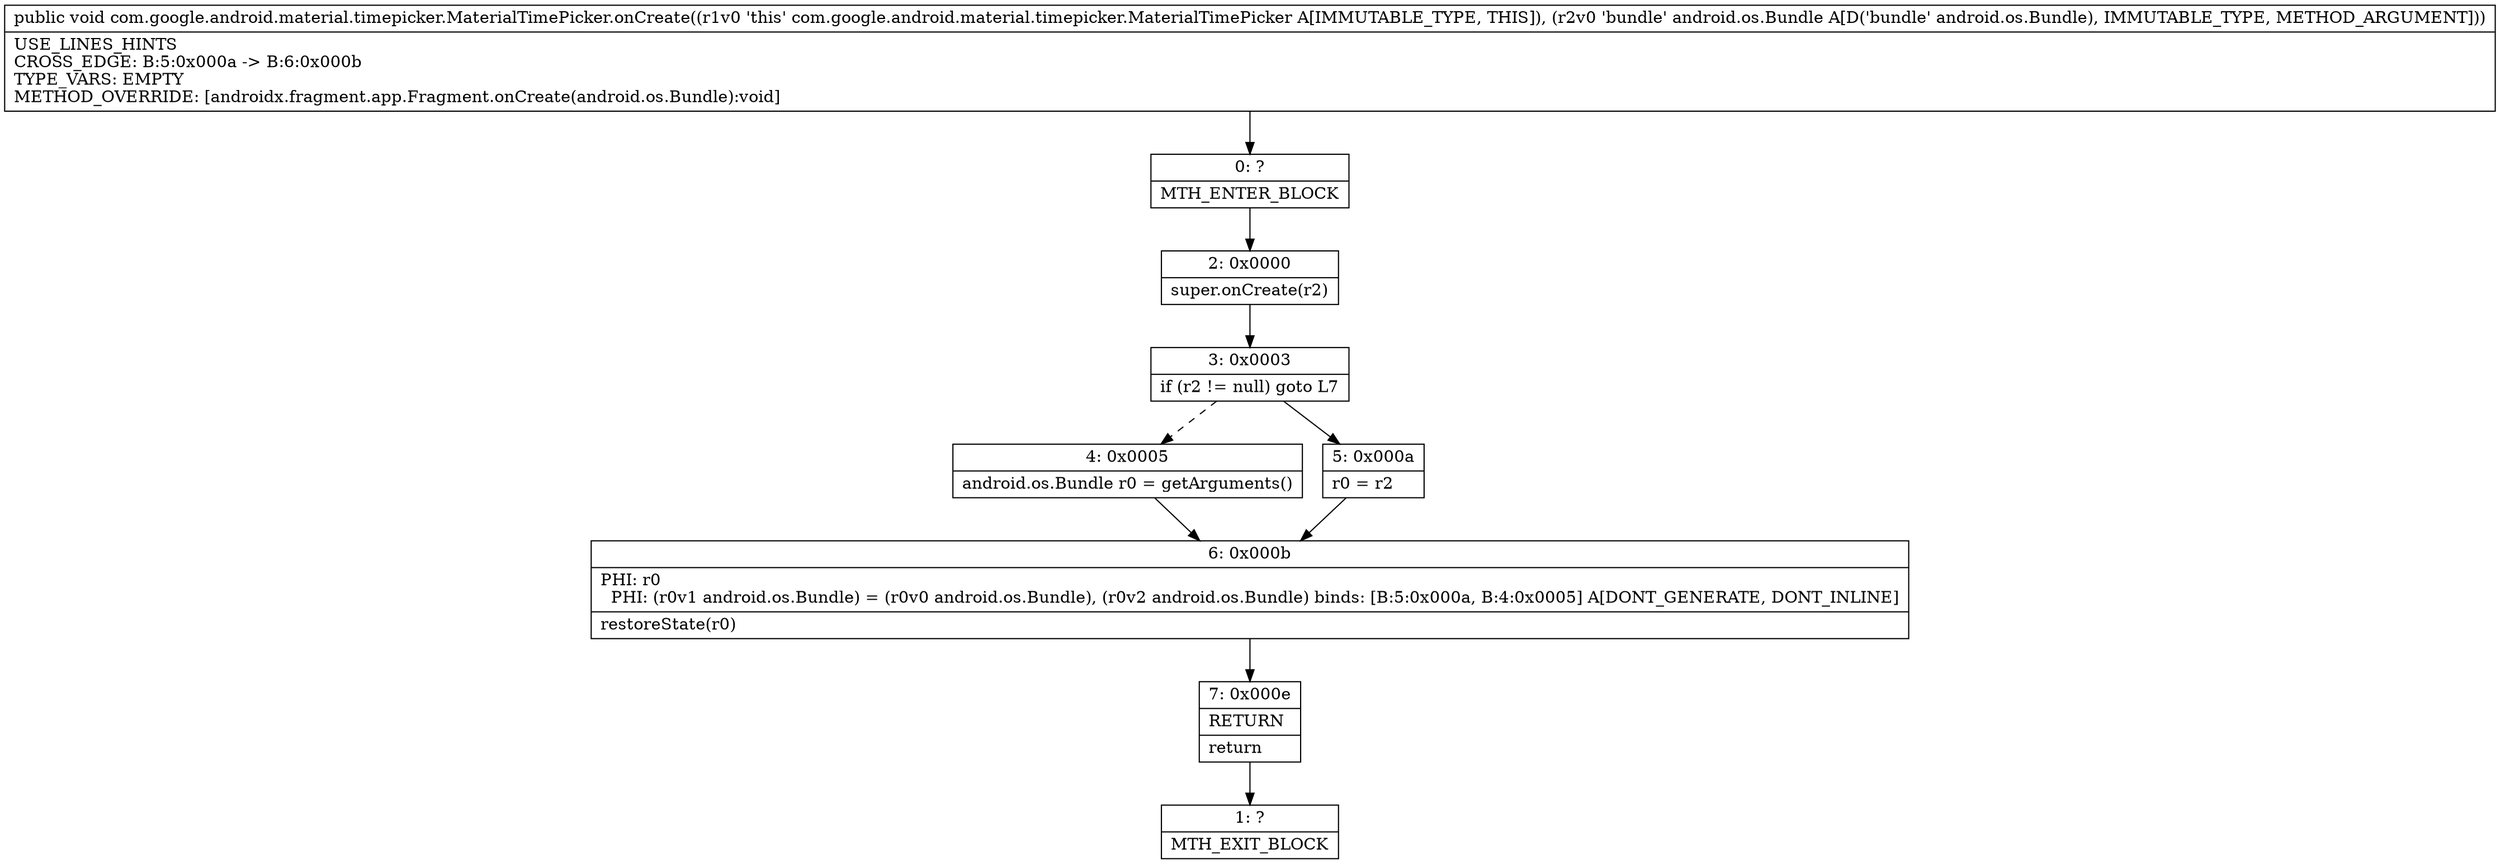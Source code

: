 digraph "CFG forcom.google.android.material.timepicker.MaterialTimePicker.onCreate(Landroid\/os\/Bundle;)V" {
Node_0 [shape=record,label="{0\:\ ?|MTH_ENTER_BLOCK\l}"];
Node_2 [shape=record,label="{2\:\ 0x0000|super.onCreate(r2)\l}"];
Node_3 [shape=record,label="{3\:\ 0x0003|if (r2 != null) goto L7\l}"];
Node_4 [shape=record,label="{4\:\ 0x0005|android.os.Bundle r0 = getArguments()\l}"];
Node_6 [shape=record,label="{6\:\ 0x000b|PHI: r0 \l  PHI: (r0v1 android.os.Bundle) = (r0v0 android.os.Bundle), (r0v2 android.os.Bundle) binds: [B:5:0x000a, B:4:0x0005] A[DONT_GENERATE, DONT_INLINE]\l|restoreState(r0)\l}"];
Node_7 [shape=record,label="{7\:\ 0x000e|RETURN\l|return\l}"];
Node_1 [shape=record,label="{1\:\ ?|MTH_EXIT_BLOCK\l}"];
Node_5 [shape=record,label="{5\:\ 0x000a|r0 = r2\l}"];
MethodNode[shape=record,label="{public void com.google.android.material.timepicker.MaterialTimePicker.onCreate((r1v0 'this' com.google.android.material.timepicker.MaterialTimePicker A[IMMUTABLE_TYPE, THIS]), (r2v0 'bundle' android.os.Bundle A[D('bundle' android.os.Bundle), IMMUTABLE_TYPE, METHOD_ARGUMENT]))  | USE_LINES_HINTS\lCROSS_EDGE: B:5:0x000a \-\> B:6:0x000b\lTYPE_VARS: EMPTY\lMETHOD_OVERRIDE: [androidx.fragment.app.Fragment.onCreate(android.os.Bundle):void]\l}"];
MethodNode -> Node_0;Node_0 -> Node_2;
Node_2 -> Node_3;
Node_3 -> Node_4[style=dashed];
Node_3 -> Node_5;
Node_4 -> Node_6;
Node_6 -> Node_7;
Node_7 -> Node_1;
Node_5 -> Node_6;
}

